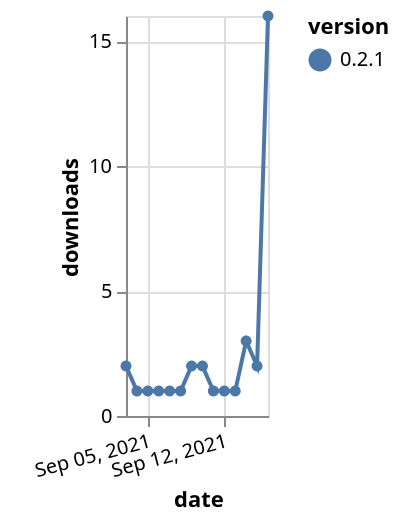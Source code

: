 {"$schema": "https://vega.github.io/schema/vega-lite/v5.json", "description": "A simple bar chart with embedded data.", "data": {"values": [{"date": "2021-09-03", "total": 33, "delta": 2, "version": "0.2.1"}, {"date": "2021-09-04", "total": 34, "delta": 1, "version": "0.2.1"}, {"date": "2021-09-05", "total": 35, "delta": 1, "version": "0.2.1"}, {"date": "2021-09-06", "total": 36, "delta": 1, "version": "0.2.1"}, {"date": "2021-09-07", "total": 37, "delta": 1, "version": "0.2.1"}, {"date": "2021-09-08", "total": 38, "delta": 1, "version": "0.2.1"}, {"date": "2021-09-09", "total": 40, "delta": 2, "version": "0.2.1"}, {"date": "2021-09-10", "total": 42, "delta": 2, "version": "0.2.1"}, {"date": "2021-09-11", "total": 43, "delta": 1, "version": "0.2.1"}, {"date": "2021-09-12", "total": 44, "delta": 1, "version": "0.2.1"}, {"date": "2021-09-13", "total": 45, "delta": 1, "version": "0.2.1"}, {"date": "2021-09-14", "total": 48, "delta": 3, "version": "0.2.1"}, {"date": "2021-09-15", "total": 50, "delta": 2, "version": "0.2.1"}, {"date": "2021-09-16", "total": 66, "delta": 16, "version": "0.2.1"}]}, "width": "container", "mark": {"type": "line", "point": {"filled": true}}, "encoding": {"x": {"field": "date", "type": "temporal", "timeUnit": "yearmonthdate", "title": "date", "axis": {"labelAngle": -15}}, "y": {"field": "delta", "type": "quantitative", "title": "downloads"}, "color": {"field": "version", "type": "nominal"}, "tooltip": {"field": "delta"}}}